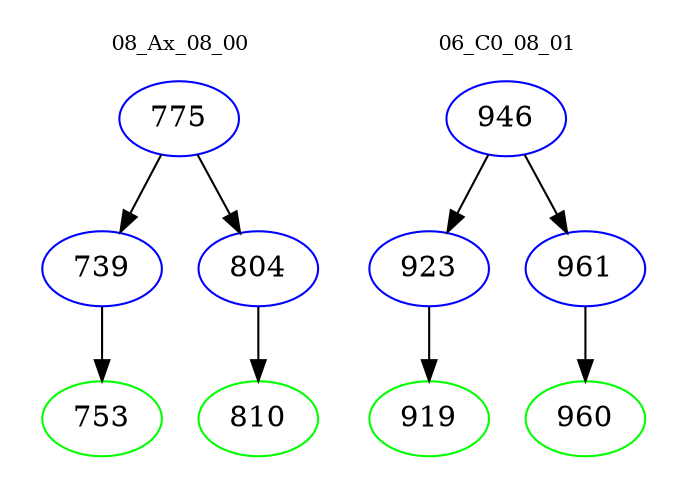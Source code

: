 digraph{
subgraph cluster_0 {
color = white
label = "08_Ax_08_00";
fontsize=10;
T0_775 [label="775", color="blue"]
T0_775 -> T0_739 [color="black"]
T0_739 [label="739", color="blue"]
T0_739 -> T0_753 [color="black"]
T0_753 [label="753", color="green"]
T0_775 -> T0_804 [color="black"]
T0_804 [label="804", color="blue"]
T0_804 -> T0_810 [color="black"]
T0_810 [label="810", color="green"]
}
subgraph cluster_1 {
color = white
label = "06_C0_08_01";
fontsize=10;
T1_946 [label="946", color="blue"]
T1_946 -> T1_923 [color="black"]
T1_923 [label="923", color="blue"]
T1_923 -> T1_919 [color="black"]
T1_919 [label="919", color="green"]
T1_946 -> T1_961 [color="black"]
T1_961 [label="961", color="blue"]
T1_961 -> T1_960 [color="black"]
T1_960 [label="960", color="green"]
}
}
